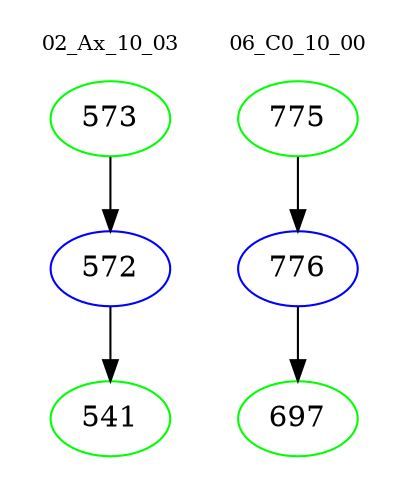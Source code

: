 digraph{
subgraph cluster_0 {
color = white
label = "02_Ax_10_03";
fontsize=10;
T0_573 [label="573", color="green"]
T0_573 -> T0_572 [color="black"]
T0_572 [label="572", color="blue"]
T0_572 -> T0_541 [color="black"]
T0_541 [label="541", color="green"]
}
subgraph cluster_1 {
color = white
label = "06_C0_10_00";
fontsize=10;
T1_775 [label="775", color="green"]
T1_775 -> T1_776 [color="black"]
T1_776 [label="776", color="blue"]
T1_776 -> T1_697 [color="black"]
T1_697 [label="697", color="green"]
}
}
